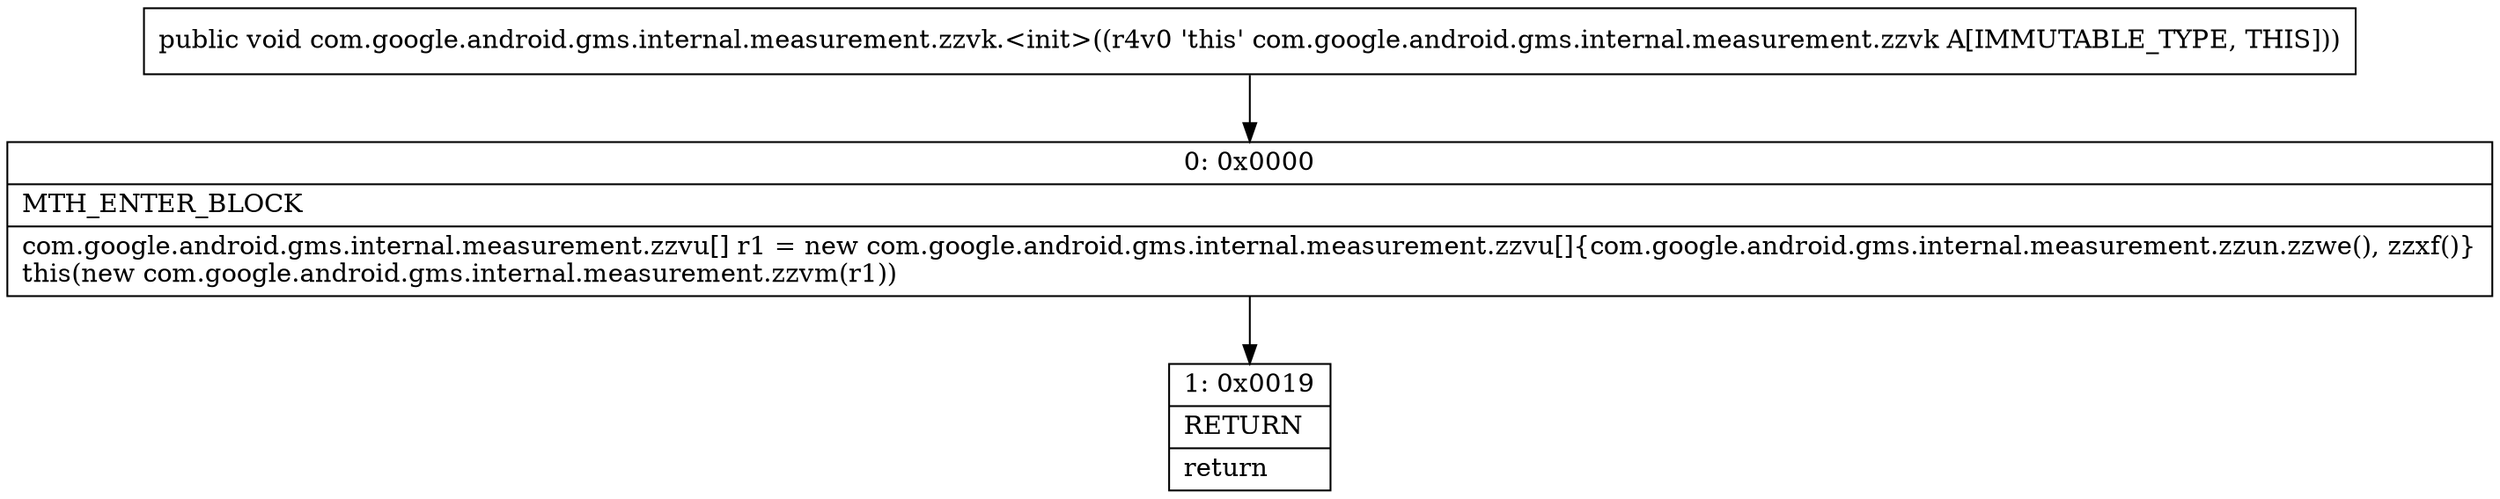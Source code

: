 digraph "CFG forcom.google.android.gms.internal.measurement.zzvk.\<init\>()V" {
Node_0 [shape=record,label="{0\:\ 0x0000|MTH_ENTER_BLOCK\l|com.google.android.gms.internal.measurement.zzvu[] r1 = new com.google.android.gms.internal.measurement.zzvu[]\{com.google.android.gms.internal.measurement.zzun.zzwe(), zzxf()\}\lthis(new com.google.android.gms.internal.measurement.zzvm(r1))\l}"];
Node_1 [shape=record,label="{1\:\ 0x0019|RETURN\l|return\l}"];
MethodNode[shape=record,label="{public void com.google.android.gms.internal.measurement.zzvk.\<init\>((r4v0 'this' com.google.android.gms.internal.measurement.zzvk A[IMMUTABLE_TYPE, THIS])) }"];
MethodNode -> Node_0;
Node_0 -> Node_1;
}

